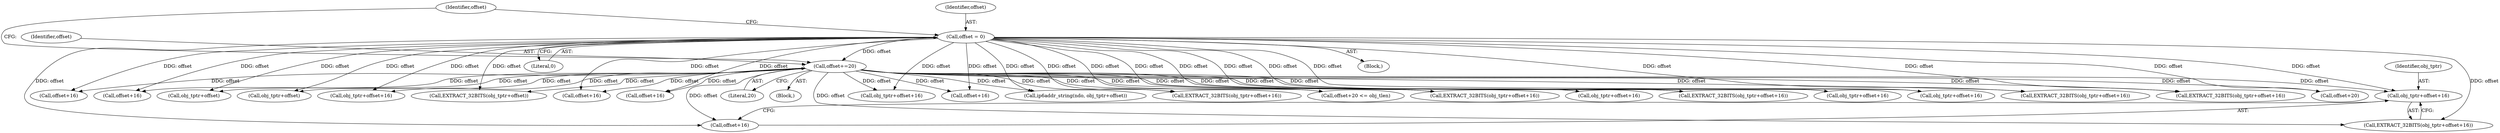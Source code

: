 digraph "0_tcpdump_d97e94223720684c6aa740ff219e0d19426c2220@pointer" {
"1001298" [label="(Call,obj_tptr+offset+16)"];
"1001358" [label="(Call,offset+=20)"];
"1001254" [label="(Call,offset = 0)"];
"1001259" [label="(Call,offset+20)"];
"1001344" [label="(Call,obj_tptr+offset+16)"];
"1001275" [label="(Call,EXTRACT_32BITS(obj_tptr+offset))"];
"1001354" [label="(Call,offset+16)"];
"1001256" [label="(Literal,0)"];
"1001325" [label="(Call,EXTRACT_32BITS(obj_tptr+offset+16))"];
"1001351" [label="(Call,EXTRACT_32BITS(obj_tptr+offset+16))"];
"1001255" [label="(Identifier,offset)"];
"1001299" [label="(Identifier,obj_tptr)"];
"1001358" [label="(Call,offset+=20)"];
"1001328" [label="(Call,offset+16)"];
"1001272" [label="(Call,obj_tptr+offset)"];
"1001343" [label="(Call,EXTRACT_32BITS(obj_tptr+offset+16))"];
"1001287" [label="(Call,EXTRACT_32BITS(obj_tptr+offset+16))"];
"1001300" [label="(Call,offset+16)"];
"1001254" [label="(Call,offset = 0)"];
"1001359" [label="(Identifier,offset)"];
"1001360" [label="(Literal,20)"];
"1001314" [label="(Call,obj_tptr+offset+16)"];
"1001270" [label="(Call,ip6addr_string(ndo, obj_tptr+offset))"];
"1001352" [label="(Call,obj_tptr+offset+16)"];
"1001298" [label="(Call,obj_tptr+offset+16)"];
"1001316" [label="(Call,offset+16)"];
"1001276" [label="(Call,obj_tptr+offset)"];
"1001263" [label="(Block,)"];
"1001346" [label="(Call,offset+16)"];
"1001313" [label="(Call,EXTRACT_32BITS(obj_tptr+offset+16))"];
"1001288" [label="(Call,obj_tptr+offset+16)"];
"1001143" [label="(Block,)"];
"1001260" [label="(Identifier,offset)"];
"1001297" [label="(Call,EXTRACT_32BITS(obj_tptr+offset+16))"];
"1001290" [label="(Call,offset+16)"];
"1001258" [label="(Call,offset+20 <= obj_tlen)"];
"1001326" [label="(Call,obj_tptr+offset+16)"];
"1001298" -> "1001297"  [label="AST: "];
"1001298" -> "1001300"  [label="CFG: "];
"1001299" -> "1001298"  [label="AST: "];
"1001300" -> "1001298"  [label="AST: "];
"1001297" -> "1001298"  [label="CFG: "];
"1001358" -> "1001298"  [label="DDG: offset"];
"1001254" -> "1001298"  [label="DDG: offset"];
"1001358" -> "1001263"  [label="AST: "];
"1001358" -> "1001360"  [label="CFG: "];
"1001359" -> "1001358"  [label="AST: "];
"1001360" -> "1001358"  [label="AST: "];
"1001260" -> "1001358"  [label="CFG: "];
"1001358" -> "1001258"  [label="DDG: offset"];
"1001358" -> "1001259"  [label="DDG: offset"];
"1001358" -> "1001270"  [label="DDG: offset"];
"1001358" -> "1001272"  [label="DDG: offset"];
"1001358" -> "1001275"  [label="DDG: offset"];
"1001358" -> "1001276"  [label="DDG: offset"];
"1001358" -> "1001287"  [label="DDG: offset"];
"1001358" -> "1001288"  [label="DDG: offset"];
"1001358" -> "1001290"  [label="DDG: offset"];
"1001358" -> "1001297"  [label="DDG: offset"];
"1001358" -> "1001300"  [label="DDG: offset"];
"1001358" -> "1001313"  [label="DDG: offset"];
"1001358" -> "1001314"  [label="DDG: offset"];
"1001358" -> "1001316"  [label="DDG: offset"];
"1001358" -> "1001325"  [label="DDG: offset"];
"1001358" -> "1001326"  [label="DDG: offset"];
"1001358" -> "1001328"  [label="DDG: offset"];
"1001358" -> "1001343"  [label="DDG: offset"];
"1001358" -> "1001344"  [label="DDG: offset"];
"1001358" -> "1001346"  [label="DDG: offset"];
"1001358" -> "1001351"  [label="DDG: offset"];
"1001358" -> "1001352"  [label="DDG: offset"];
"1001358" -> "1001354"  [label="DDG: offset"];
"1001254" -> "1001358"  [label="DDG: offset"];
"1001254" -> "1001143"  [label="AST: "];
"1001254" -> "1001256"  [label="CFG: "];
"1001255" -> "1001254"  [label="AST: "];
"1001256" -> "1001254"  [label="AST: "];
"1001260" -> "1001254"  [label="CFG: "];
"1001254" -> "1001258"  [label="DDG: offset"];
"1001254" -> "1001259"  [label="DDG: offset"];
"1001254" -> "1001270"  [label="DDG: offset"];
"1001254" -> "1001272"  [label="DDG: offset"];
"1001254" -> "1001275"  [label="DDG: offset"];
"1001254" -> "1001276"  [label="DDG: offset"];
"1001254" -> "1001287"  [label="DDG: offset"];
"1001254" -> "1001288"  [label="DDG: offset"];
"1001254" -> "1001290"  [label="DDG: offset"];
"1001254" -> "1001297"  [label="DDG: offset"];
"1001254" -> "1001300"  [label="DDG: offset"];
"1001254" -> "1001313"  [label="DDG: offset"];
"1001254" -> "1001314"  [label="DDG: offset"];
"1001254" -> "1001316"  [label="DDG: offset"];
"1001254" -> "1001325"  [label="DDG: offset"];
"1001254" -> "1001326"  [label="DDG: offset"];
"1001254" -> "1001328"  [label="DDG: offset"];
"1001254" -> "1001343"  [label="DDG: offset"];
"1001254" -> "1001344"  [label="DDG: offset"];
"1001254" -> "1001346"  [label="DDG: offset"];
"1001254" -> "1001351"  [label="DDG: offset"];
"1001254" -> "1001352"  [label="DDG: offset"];
"1001254" -> "1001354"  [label="DDG: offset"];
}
